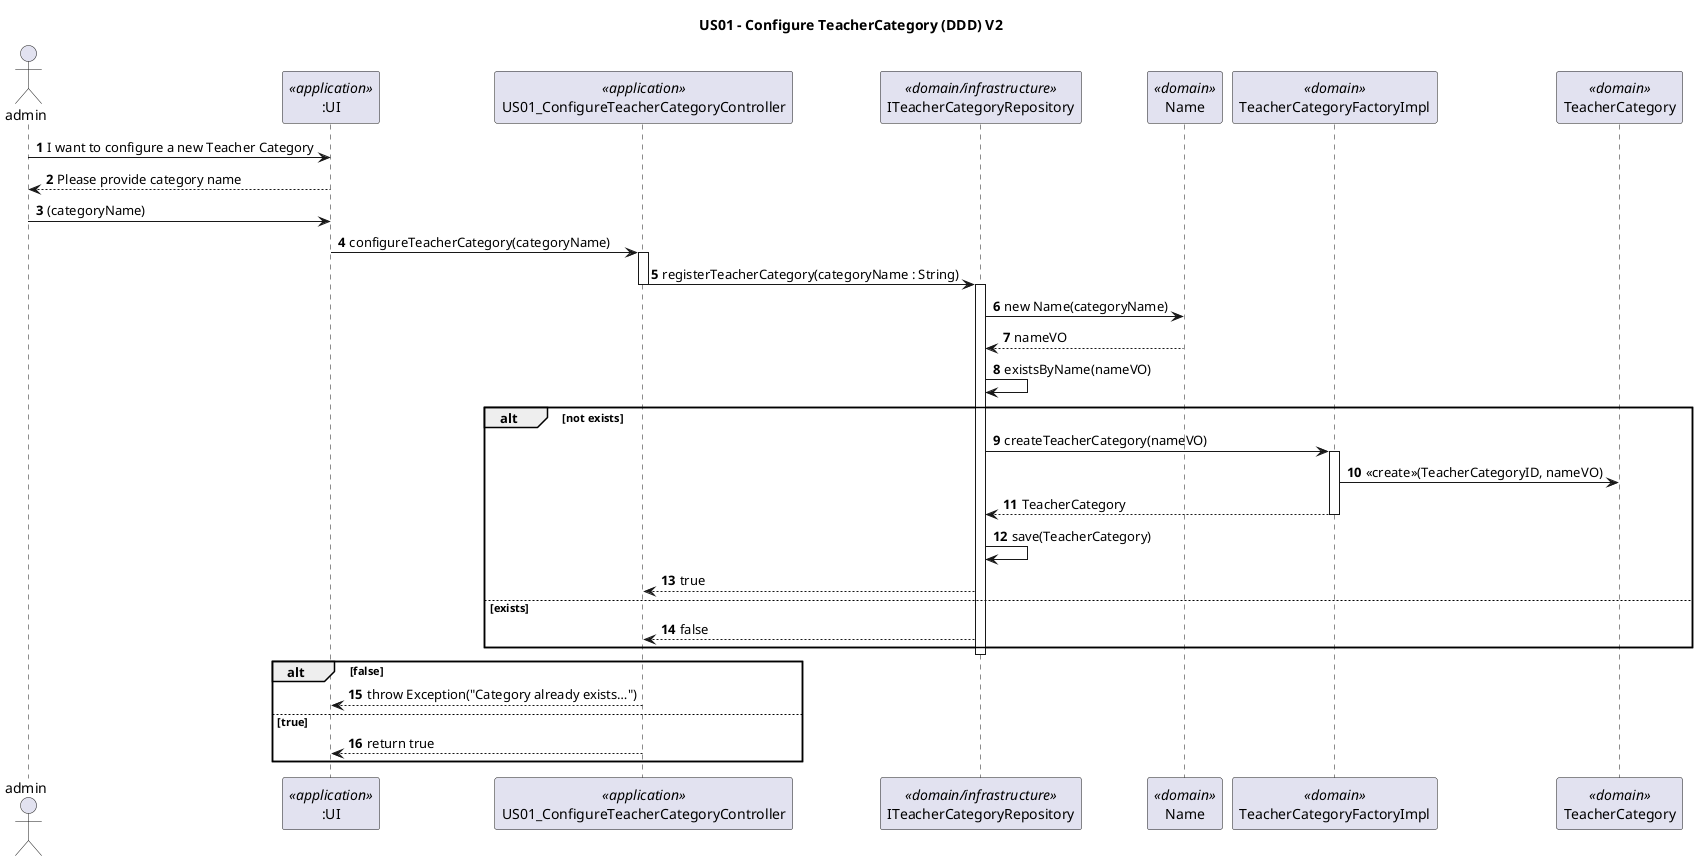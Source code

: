 @startuml
actor admin
autonumber
title US01 - Configure TeacherCategory (DDD) V2

participant ":UI" as UI <<application>>
participant US01_ConfigureTeacherCategoryController as Controller <<application>>
participant ITeacherCategoryRepository as Repository <<domain/infrastructure>>
participant Name as VOName <<domain>>
participant TeacherCategoryFactoryImpl as Factory <<domain>>
participant TeacherCategory as TC <<domain>>

' Step 1: Admin interacts with UI
admin -> UI : I want to configure a new Teacher Category
UI --> admin : Please provide category name

admin -> UI : (categoryName)
UI -> Controller : configureTeacherCategory(categoryName)

' Step 2: Controller delegates VO creation & persistence to Repository
activate Controller
Controller -> Repository : registerTeacherCategory(categoryName : String)
deactivate Controller

' Step 3: Repository creates Name VO
activate Repository
Repository -> VOName : new Name(categoryName)
VOName --> Repository : nameVO

' Step 4: Repository checks duplicates
Repository -> Repository : existsByName(nameVO)
alt not exists
    ' Step 5: Repository creates aggregate via Factory
    Repository -> Factory : createTeacherCategory(nameVO)
    activate Factory
    Factory -> TC : «create»(TeacherCategoryID, nameVO)
    Factory --> Repository : TeacherCategory
    deactivate Factory

    ' Step 6: Repository saves the aggregate
    Repository -> Repository : save(TeacherCategory)
    Repository --> Controller : true
else exists
    Repository --> Controller : false
end
deactivate Repository

' Step 7: Controller handles result
activate Controller
alt false
    Controller --> UI : throw Exception("Category already exists…")
else true
    Controller --> UI : return true
end
deactivate Controller
@enduml
